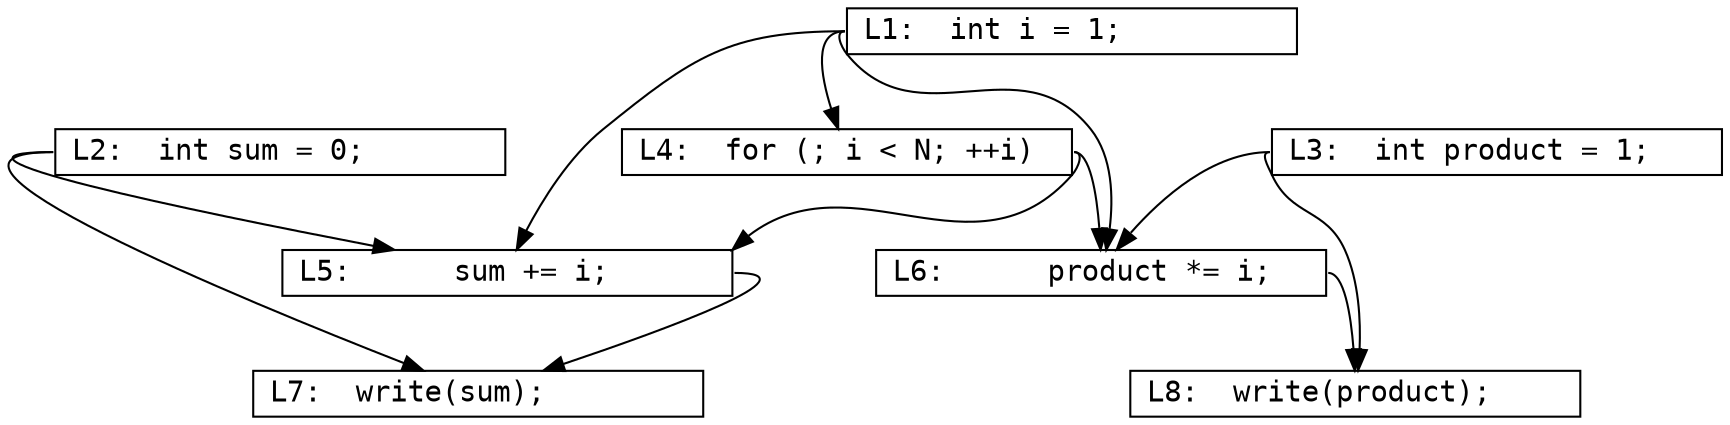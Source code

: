 digraph G {
  graph [splines=true];
  
  node [fontname="Monospace"];
  node [shape=rect];
  node [fixedsize=true];
  node [width=3,height=.3];

  L1 [label="L1:  int i = 1;        \l", pos="0,3.5!"];
  L2 [label="L2:  int sum = 0;      \l", pos="0,3.0!"];  
  L3 [label="L3:  int product = 1;  \l", pos="0,2.5!"];
  L4 [label="L4:  for (; i < N; ++i)\l", pos="0,2.0!"];
  L5 [label="L5:      sum += i;     \l", pos="0,1.5!"];
  L6 [label="L6:      product *= i; \l", pos="0,1.0!"];
  L7 [label="L7:  write(sum);       \l", pos="0,0.5!"];
  L8 [label="L8:  write(product);   \l", pos="0,0.0!"];

  L4:e -> L5:ne;
  L4:e -> L6;
  L1:w -> L4;
  L1:w -> L5;
  L1:w -> L6;
  L2:w -> L5;
  L2:w -> L7;
  L5:e -> L7;
  L3:w -> L6;
  L3:w -> L8;
  L6:e -> L8;
}